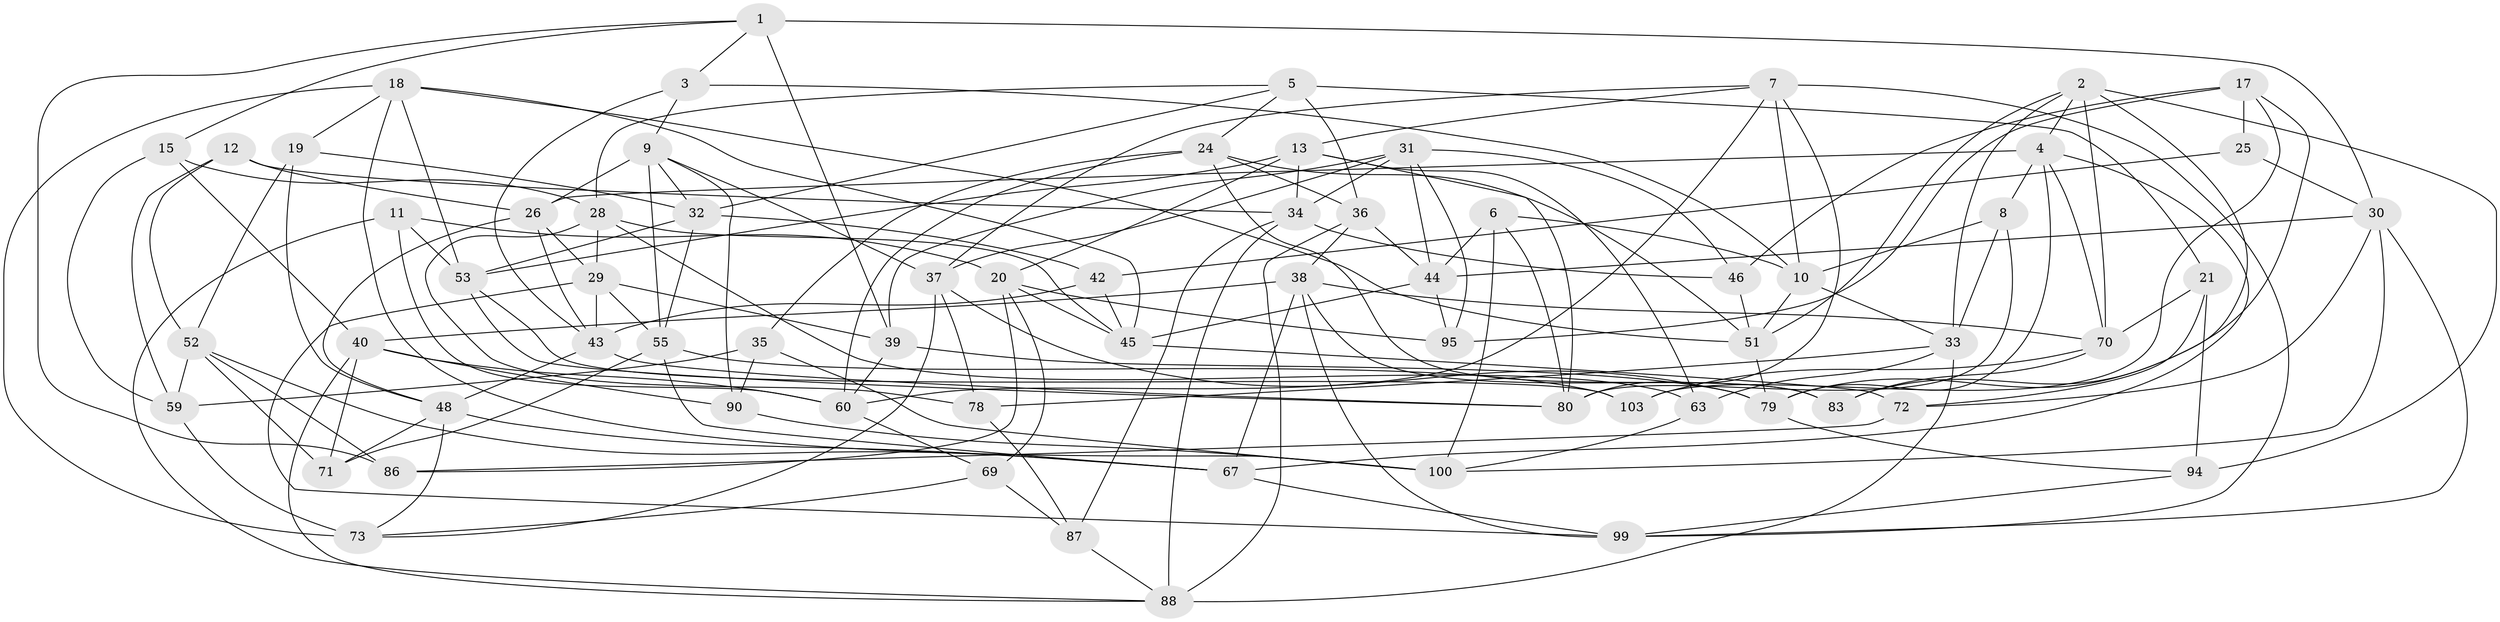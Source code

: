 // original degree distribution, {4: 1.0}
// Generated by graph-tools (version 1.1) at 2025/42/03/06/25 10:42:24]
// undirected, 67 vertices, 173 edges
graph export_dot {
graph [start="1"]
  node [color=gray90,style=filled];
  1 [super="+14"];
  2 [super="+23"];
  3;
  4 [super="+27"];
  5 [super="+66"];
  6;
  7 [super="+77"];
  8;
  9 [super="+16"];
  10 [super="+62"];
  11;
  12;
  13 [super="+57"];
  15;
  17 [super="+110"];
  18 [super="+22"];
  19;
  20 [super="+61"];
  21;
  24 [super="+81"];
  25;
  26 [super="+54"];
  28 [super="+85"];
  29 [super="+75"];
  30 [super="+50"];
  31 [super="+84"];
  32 [super="+47"];
  33 [super="+49"];
  34 [super="+64"];
  35;
  36 [super="+56"];
  37 [super="+41"];
  38 [super="+101"];
  39 [super="+89"];
  40 [super="+102"];
  42;
  43 [super="+105"];
  44 [super="+91"];
  45 [super="+107"];
  46;
  48 [super="+92"];
  51 [super="+65"];
  52 [super="+58"];
  53 [super="+93"];
  55 [super="+82"];
  59 [super="+74"];
  60 [super="+68"];
  63;
  67 [super="+98"];
  69;
  70 [super="+96"];
  71;
  72;
  73 [super="+76"];
  78;
  79 [super="+109"];
  80 [super="+104"];
  83;
  86;
  87;
  88 [super="+97"];
  90;
  94;
  95;
  99 [super="+108"];
  100 [super="+106"];
  103;
  1 -- 30;
  1 -- 86;
  1 -- 3;
  1 -- 39 [weight=2];
  1 -- 15;
  2 -- 83;
  2 -- 33;
  2 -- 51;
  2 -- 94;
  2 -- 4;
  2 -- 70;
  3 -- 10;
  3 -- 9;
  3 -- 43;
  4 -- 8;
  4 -- 26;
  4 -- 70;
  4 -- 67;
  4 -- 79;
  5 -- 21;
  5 -- 28;
  5 -- 36 [weight=2];
  5 -- 32;
  5 -- 24;
  6 -- 80;
  6 -- 100;
  6 -- 44;
  6 -- 10;
  7 -- 10;
  7 -- 37;
  7 -- 80;
  7 -- 99;
  7 -- 60;
  7 -- 13;
  8 -- 33;
  8 -- 80;
  8 -- 10;
  9 -- 55;
  9 -- 26;
  9 -- 32;
  9 -- 90;
  9 -- 37;
  10 -- 33;
  10 -- 51;
  11 -- 20;
  11 -- 60;
  11 -- 53;
  11 -- 88;
  12 -- 34;
  12 -- 52;
  12 -- 59;
  12 -- 26;
  13 -- 20;
  13 -- 34;
  13 -- 80;
  13 -- 63;
  13 -- 53;
  15 -- 59;
  15 -- 28;
  15 -- 40;
  17 -- 79;
  17 -- 95;
  17 -- 25 [weight=2];
  17 -- 103;
  17 -- 46;
  18 -- 53;
  18 -- 51;
  18 -- 19;
  18 -- 100;
  18 -- 45;
  18 -- 73;
  19 -- 32;
  19 -- 52;
  19 -- 48;
  20 -- 86;
  20 -- 95;
  20 -- 69;
  20 -- 45;
  21 -- 70;
  21 -- 94;
  21 -- 72;
  24 -- 83;
  24 -- 60;
  24 -- 35;
  24 -- 51;
  24 -- 36;
  25 -- 42;
  25 -- 30;
  26 -- 29;
  26 -- 48;
  26 -- 43;
  28 -- 45;
  28 -- 78;
  28 -- 63;
  28 -- 29;
  29 -- 99;
  29 -- 39;
  29 -- 43;
  29 -- 55;
  30 -- 100;
  30 -- 72;
  30 -- 99;
  30 -- 44;
  31 -- 95;
  31 -- 44;
  31 -- 39;
  31 -- 34;
  31 -- 37;
  31 -- 46;
  32 -- 42;
  32 -- 55;
  32 -- 53;
  33 -- 63;
  33 -- 78;
  33 -- 88;
  34 -- 87;
  34 -- 88;
  34 -- 46;
  35 -- 90;
  35 -- 100;
  35 -- 59;
  36 -- 44;
  36 -- 88;
  36 -- 38;
  37 -- 78;
  37 -- 73;
  37 -- 79;
  38 -- 99;
  38 -- 40;
  38 -- 70;
  38 -- 83;
  38 -- 67;
  39 -- 79;
  39 -- 60;
  40 -- 88;
  40 -- 60;
  40 -- 90;
  40 -- 71;
  42 -- 43;
  42 -- 45;
  43 -- 48;
  43 -- 80;
  44 -- 95;
  44 -- 45;
  45 -- 72;
  46 -- 51;
  48 -- 67;
  48 -- 71;
  48 -- 73;
  51 -- 79;
  52 -- 86;
  52 -- 67;
  52 -- 71;
  52 -- 59;
  53 -- 103;
  53 -- 80;
  55 -- 67;
  55 -- 103;
  55 -- 71;
  59 -- 73 [weight=2];
  60 -- 69;
  63 -- 100;
  67 -- 99;
  69 -- 87;
  69 -- 73;
  70 -- 103;
  70 -- 83;
  72 -- 86;
  78 -- 87;
  79 -- 94;
  87 -- 88;
  90 -- 100;
  94 -- 99;
}
